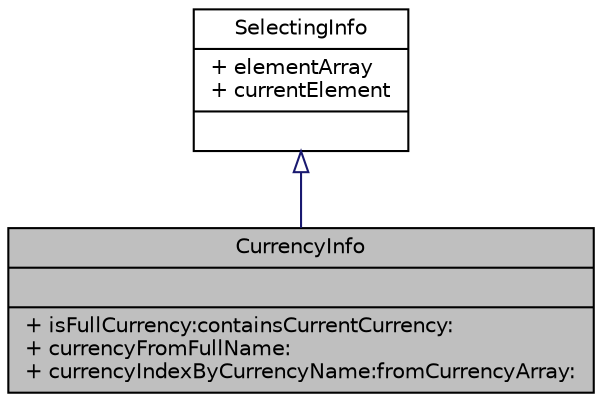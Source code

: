 digraph G
{
  edge [fontname="Helvetica",fontsize="10",labelfontname="Helvetica",labelfontsize="10"];
  node [fontname="Helvetica",fontsize="10",shape=record];
  Node1 [label="{CurrencyInfo\n||+ isFullCurrency:containsCurrentCurrency:\l+ currencyFromFullName:\l+ currencyIndexByCurrencyName:fromCurrencyArray:\l}",height=0.2,width=0.4,color="black", fillcolor="grey75", style="filled" fontcolor="black"];
  Node2 -> Node1 [dir=back,color="midnightblue",fontsize="10",style="solid",arrowtail="empty",fontname="Helvetica"];
  Node2 [label="{SelectingInfo\n|+ elementArray\l+ currentElement\l|}",height=0.2,width=0.4,color="black", fillcolor="white", style="filled",URL="$interface_selecting_info.html",tooltip="Used as parent class for all selectable models."];
}
